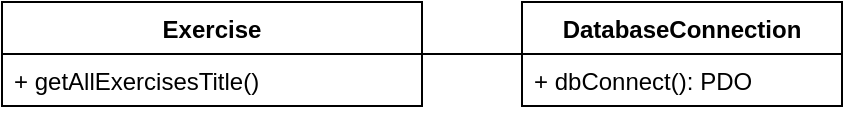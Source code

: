 <mxfile version="22.0.2" type="device">
  <diagram name="Page-1" id="wvGn78K-ny_nvsbwn7-i">
    <mxGraphModel dx="1434" dy="758" grid="1" gridSize="10" guides="1" tooltips="1" connect="1" arrows="1" fold="1" page="1" pageScale="1" pageWidth="827" pageHeight="1169" math="0" shadow="0">
      <root>
        <mxCell id="0" />
        <mxCell id="1" parent="0" />
        <mxCell id="k3qz7gnhiJx6e_zfPR3I-1" value="DatabaseConnection" style="swimlane;fontStyle=1;align=center;verticalAlign=top;childLayout=stackLayout;horizontal=1;startSize=26;horizontalStack=0;resizeParent=1;resizeParentMax=0;resizeLast=0;collapsible=1;marginBottom=0;whiteSpace=wrap;html=1;" vertex="1" parent="1">
          <mxGeometry x="480" y="270" width="160" height="52" as="geometry" />
        </mxCell>
        <mxCell id="k3qz7gnhiJx6e_zfPR3I-4" value="+&amp;nbsp;dbConnect&lt;span style=&quot;background-color: initial;&quot;&gt;():&amp;nbsp;&lt;/span&gt;PDO" style="text;strokeColor=none;fillColor=none;align=left;verticalAlign=top;spacingLeft=4;spacingRight=4;overflow=hidden;rotatable=0;points=[[0,0.5],[1,0.5]];portConstraint=eastwest;whiteSpace=wrap;html=1;" vertex="1" parent="k3qz7gnhiJx6e_zfPR3I-1">
          <mxGeometry y="26" width="160" height="26" as="geometry" />
        </mxCell>
        <mxCell id="k3qz7gnhiJx6e_zfPR3I-9" style="edgeStyle=orthogonalEdgeStyle;rounded=0;orthogonalLoop=1;jettySize=auto;html=1;endArrow=none;endFill=0;" edge="1" parent="1" source="k3qz7gnhiJx6e_zfPR3I-5" target="k3qz7gnhiJx6e_zfPR3I-1">
          <mxGeometry relative="1" as="geometry" />
        </mxCell>
        <mxCell id="k3qz7gnhiJx6e_zfPR3I-5" value="Exercise" style="swimlane;fontStyle=1;align=center;verticalAlign=top;childLayout=stackLayout;horizontal=1;startSize=26;horizontalStack=0;resizeParent=1;resizeParentMax=0;resizeLast=0;collapsible=1;marginBottom=0;whiteSpace=wrap;html=1;" vertex="1" parent="1">
          <mxGeometry x="220" y="270" width="210" height="52" as="geometry" />
        </mxCell>
        <mxCell id="k3qz7gnhiJx6e_zfPR3I-8" value="+&amp;nbsp;getAllExercisesTitle&lt;span style=&quot;background-color: initial;&quot;&gt;()&lt;/span&gt;" style="text;strokeColor=none;fillColor=none;align=left;verticalAlign=top;spacingLeft=4;spacingRight=4;overflow=hidden;rotatable=0;points=[[0,0.5],[1,0.5]];portConstraint=eastwest;whiteSpace=wrap;html=1;" vertex="1" parent="k3qz7gnhiJx6e_zfPR3I-5">
          <mxGeometry y="26" width="210" height="26" as="geometry" />
        </mxCell>
      </root>
    </mxGraphModel>
  </diagram>
</mxfile>
